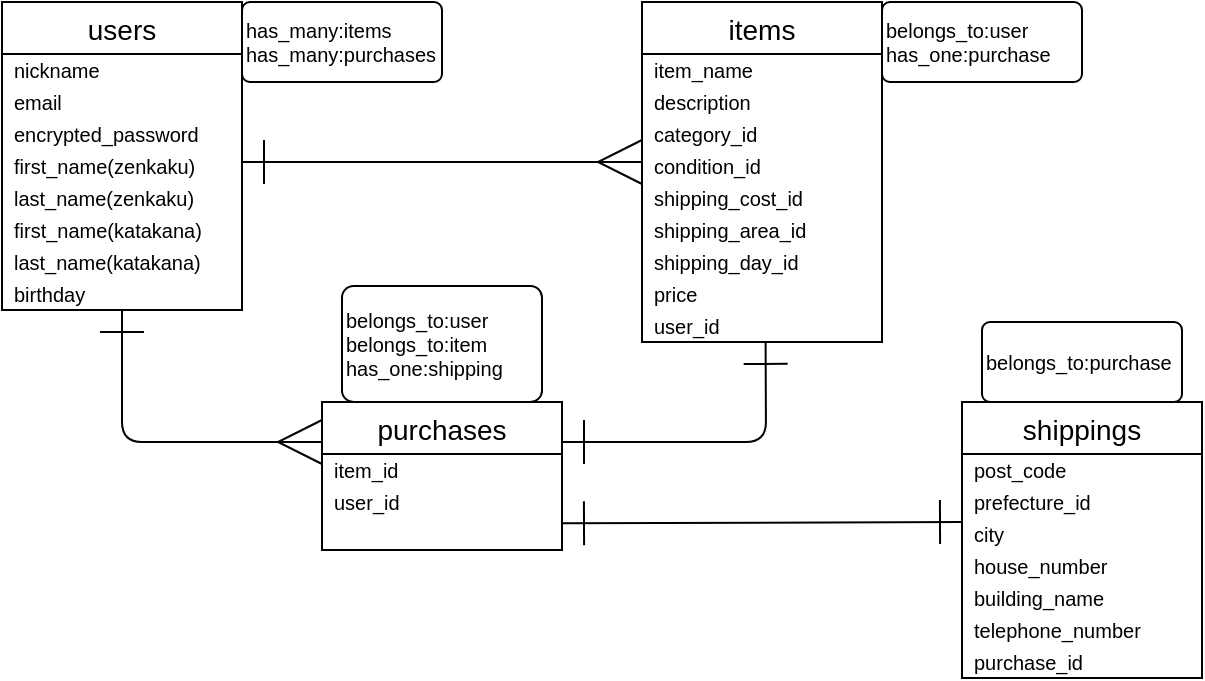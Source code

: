 <mxfile>
    <diagram id="QptmP-hlCePX6GwE0y48" name="ページ1">
        <mxGraphModel dx="838" dy="349" grid="1" gridSize="10" guides="1" tooltips="1" connect="1" arrows="1" fold="1" page="1" pageScale="1" pageWidth="827" pageHeight="1169" math="0" shadow="0">
            <root>
                <mxCell id="0"/>
                <mxCell id="1" parent="0"/>
                <mxCell id="2" value="users" style="swimlane;fontStyle=0;childLayout=stackLayout;horizontal=1;startSize=26;horizontalStack=0;resizeParent=1;resizeParentMax=0;resizeLast=0;collapsible=1;marginBottom=0;align=center;fontSize=14;spacing=0;" parent="1" vertex="1">
                    <mxGeometry x="40" y="40" width="120" height="154" as="geometry"/>
                </mxCell>
                <mxCell id="3" value="nickname" style="text;strokeColor=none;fillColor=none;spacingLeft=4;spacingRight=4;overflow=hidden;rotatable=0;points=[[0,0.5],[1,0.5]];portConstraint=eastwest;fontSize=10;verticalAlign=middle;" parent="2" vertex="1">
                    <mxGeometry y="26" width="120" height="16" as="geometry"/>
                </mxCell>
                <mxCell id="4" value="email" style="text;strokeColor=none;fillColor=none;spacingLeft=4;spacingRight=4;overflow=hidden;rotatable=0;points=[[0,0.5],[1,0.5]];portConstraint=eastwest;fontSize=10;verticalAlign=middle;" parent="2" vertex="1">
                    <mxGeometry y="42" width="120" height="16" as="geometry"/>
                </mxCell>
                <mxCell id="5" value="encrypted_password" style="text;strokeColor=none;fillColor=none;spacingLeft=4;spacingRight=4;overflow=hidden;rotatable=0;points=[[0,0.5],[1,0.5]];portConstraint=eastwest;fontSize=10;verticalAlign=middle;" parent="2" vertex="1">
                    <mxGeometry y="58" width="120" height="16" as="geometry"/>
                </mxCell>
                <mxCell id="30" value="first_name(zenkaku) " style="text;strokeColor=none;fillColor=none;spacingLeft=4;spacingRight=4;overflow=hidden;rotatable=0;points=[[0,0.5],[1,0.5]];portConstraint=eastwest;fontSize=10;verticalAlign=middle;" parent="2" vertex="1">
                    <mxGeometry y="74" width="120" height="16" as="geometry"/>
                </mxCell>
                <mxCell id="37" value="last_name(zenkaku)" style="text;strokeColor=none;fillColor=none;spacingLeft=4;spacingRight=4;overflow=hidden;rotatable=0;points=[[0,0.5],[1,0.5]];portConstraint=eastwest;fontSize=10;verticalAlign=middle;" parent="2" vertex="1">
                    <mxGeometry y="90" width="120" height="16" as="geometry"/>
                </mxCell>
                <mxCell id="65" value="first_name(katakana) " style="text;strokeColor=none;fillColor=none;spacingLeft=4;spacingRight=4;overflow=hidden;rotatable=0;points=[[0,0.5],[1,0.5]];portConstraint=eastwest;fontSize=10;verticalAlign=middle;" parent="2" vertex="1">
                    <mxGeometry y="106" width="120" height="16" as="geometry"/>
                </mxCell>
                <mxCell id="66" value="last_name(katakana)" style="text;strokeColor=none;fillColor=none;spacingLeft=4;spacingRight=4;overflow=hidden;rotatable=0;points=[[0,0.5],[1,0.5]];portConstraint=eastwest;fontSize=10;verticalAlign=middle;" parent="2" vertex="1">
                    <mxGeometry y="122" width="120" height="16" as="geometry"/>
                </mxCell>
                <mxCell id="64" value="birthday" style="text;strokeColor=none;fillColor=none;spacingLeft=4;spacingRight=4;overflow=hidden;rotatable=0;points=[[0,0.5],[1,0.5]];portConstraint=eastwest;fontSize=10;verticalAlign=middle;" parent="2" vertex="1">
                    <mxGeometry y="138" width="120" height="16" as="geometry"/>
                </mxCell>
                <mxCell id="15" value="items" style="swimlane;fontStyle=0;childLayout=stackLayout;horizontal=1;startSize=26;horizontalStack=0;resizeParent=1;resizeParentMax=0;resizeLast=0;collapsible=1;marginBottom=0;align=center;fontSize=14;spacing=0;" parent="1" vertex="1">
                    <mxGeometry x="360" y="40" width="120" height="170" as="geometry"/>
                </mxCell>
                <mxCell id="31" value="item_name" style="text;strokeColor=none;fillColor=none;spacingLeft=4;spacingRight=4;overflow=hidden;rotatable=0;points=[[0,0.5],[1,0.5]];portConstraint=eastwest;fontSize=10;verticalAlign=middle;" parent="15" vertex="1">
                    <mxGeometry y="26" width="120" height="16" as="geometry"/>
                </mxCell>
                <mxCell id="17" value="description" style="text;strokeColor=none;fillColor=none;spacingLeft=4;spacingRight=4;overflow=hidden;rotatable=0;points=[[0,0.5],[1,0.5]];portConstraint=eastwest;fontSize=10;verticalAlign=middle;" parent="15" vertex="1">
                    <mxGeometry y="42" width="120" height="16" as="geometry"/>
                </mxCell>
                <mxCell id="40" value="category_id" style="text;strokeColor=none;fillColor=none;spacingLeft=4;spacingRight=4;overflow=hidden;rotatable=0;points=[[0,0.5],[1,0.5]];portConstraint=eastwest;fontSize=10;verticalAlign=middle;" parent="15" vertex="1">
                    <mxGeometry y="58" width="120" height="16" as="geometry"/>
                </mxCell>
                <mxCell id="41" value="condition_id" style="text;strokeColor=none;fillColor=none;spacingLeft=4;spacingRight=4;overflow=hidden;rotatable=0;points=[[0,0.5],[1,0.5]];portConstraint=eastwest;fontSize=10;verticalAlign=middle;" parent="15" vertex="1">
                    <mxGeometry y="74" width="120" height="16" as="geometry"/>
                </mxCell>
                <mxCell id="18" value="shipping_cost_id" style="text;strokeColor=none;fillColor=none;spacingLeft=4;spacingRight=4;overflow=hidden;rotatable=0;points=[[0,0.5],[1,0.5]];portConstraint=eastwest;fontSize=10;verticalAlign=middle;" parent="15" vertex="1">
                    <mxGeometry y="90" width="120" height="16" as="geometry"/>
                </mxCell>
                <mxCell id="69" value="shipping_area_id" style="text;strokeColor=none;fillColor=none;spacingLeft=4;spacingRight=4;overflow=hidden;rotatable=0;points=[[0,0.5],[1,0.5]];portConstraint=eastwest;fontSize=10;verticalAlign=middle;" parent="15" vertex="1">
                    <mxGeometry y="106" width="120" height="16" as="geometry"/>
                </mxCell>
                <mxCell id="68" value="shipping_day_id" style="text;strokeColor=none;fillColor=none;spacingLeft=4;spacingRight=4;overflow=hidden;rotatable=0;points=[[0,0.5],[1,0.5]];portConstraint=eastwest;fontSize=10;verticalAlign=middle;" parent="15" vertex="1">
                    <mxGeometry y="122" width="120" height="16" as="geometry"/>
                </mxCell>
                <mxCell id="19" value="price" style="text;strokeColor=none;fillColor=none;spacingLeft=4;spacingRight=4;overflow=hidden;rotatable=0;points=[[0,0.5],[1,0.5]];portConstraint=eastwest;fontSize=10;verticalAlign=middle;" parent="15" vertex="1">
                    <mxGeometry y="138" width="120" height="16" as="geometry"/>
                </mxCell>
                <mxCell id="29" value="user_id" style="text;strokeColor=none;fillColor=none;spacingLeft=4;spacingRight=4;overflow=hidden;rotatable=0;points=[[0,0.5],[1,0.5]];portConstraint=eastwest;fontSize=10;verticalAlign=middle;" parent="15" vertex="1">
                    <mxGeometry y="154" width="120" height="16" as="geometry"/>
                </mxCell>
                <mxCell id="20" value="purchases" style="swimlane;fontStyle=0;childLayout=stackLayout;horizontal=1;startSize=26;horizontalStack=0;resizeParent=1;resizeParentMax=0;resizeLast=0;collapsible=1;marginBottom=0;align=center;fontSize=14;spacing=0;" parent="1" vertex="1">
                    <mxGeometry x="200" y="240" width="120" height="74" as="geometry"/>
                </mxCell>
                <mxCell id="32" value="item_id" style="text;strokeColor=none;fillColor=none;spacingLeft=4;spacingRight=4;overflow=hidden;rotatable=0;points=[[0,0.5],[1,0.5]];portConstraint=eastwest;fontSize=10;verticalAlign=middle;" parent="20" vertex="1">
                    <mxGeometry y="26" width="120" height="16" as="geometry"/>
                </mxCell>
                <mxCell id="42" value="user_id" style="text;strokeColor=none;fillColor=none;spacingLeft=4;spacingRight=4;overflow=hidden;rotatable=0;points=[[0,0.5],[1,0.5]];portConstraint=eastwest;fontSize=10;verticalAlign=middle;" parent="20" vertex="1">
                    <mxGeometry y="42" width="120" height="16" as="geometry"/>
                </mxCell>
                <mxCell id="76" value=" " style="text;strokeColor=none;fillColor=none;spacingLeft=4;spacingRight=4;overflow=hidden;rotatable=0;points=[[0,0.5],[1,0.5]];portConstraint=eastwest;fontSize=10;verticalAlign=middle;" vertex="1" parent="20">
                    <mxGeometry y="58" width="120" height="16" as="geometry"/>
                </mxCell>
                <mxCell id="34" style="edgeStyle=none;html=1;startArrow=ERone;startFill=0;endArrow=ERmany;endFill=0;startSize=20;endSize=20;sourcePerimeterSpacing=0;targetPerimeterSpacing=0;" parent="1" edge="1">
                    <mxGeometry relative="1" as="geometry">
                        <mxPoint x="160" y="120" as="sourcePoint"/>
                        <mxPoint x="360" y="120" as="targetPoint"/>
                        <Array as="points">
                            <mxPoint x="320" y="120"/>
                        </Array>
                    </mxGeometry>
                </mxCell>
                <mxCell id="35" style="edgeStyle=none;html=1;startArrow=ERmany;startFill=0;endArrow=ERone;endFill=0;startSize=20;endSize=20;sourcePerimeterSpacing=0;targetPerimeterSpacing=0;" parent="1" edge="1">
                    <mxGeometry relative="1" as="geometry">
                        <mxPoint x="100" y="194" as="targetPoint"/>
                        <mxPoint x="200" y="260" as="sourcePoint"/>
                        <Array as="points">
                            <mxPoint x="100" y="260"/>
                        </Array>
                    </mxGeometry>
                </mxCell>
                <mxCell id="36" style="edgeStyle=none;html=1;startArrow=ERone;startFill=0;endArrow=ERone;endFill=0;startSize=20;endSize=20;sourcePerimeterSpacing=0;targetPerimeterSpacing=0;exitX=1;exitY=0.5;exitDx=0;exitDy=0;entryX=0.515;entryY=0.996;entryDx=0;entryDy=0;entryPerimeter=0;" parent="1" edge="1" target="29">
                    <mxGeometry relative="1" as="geometry">
                        <mxPoint x="320" y="260" as="sourcePoint"/>
                        <mxPoint x="420" y="280" as="targetPoint"/>
                        <Array as="points">
                            <mxPoint x="390" y="260"/>
                            <mxPoint x="422" y="260"/>
                        </Array>
                    </mxGeometry>
                </mxCell>
                <mxCell id="46" value="has_many:items&lt;br&gt;has_many:purchases" style="rounded=1;arcSize=10;whiteSpace=wrap;html=1;align=left;fontSize=10;" parent="1" vertex="1">
                    <mxGeometry x="160" y="40" width="100" height="40" as="geometry"/>
                </mxCell>
                <mxCell id="47" value="belongs_to:user&lt;br&gt;has_one:purchase" style="rounded=1;arcSize=10;whiteSpace=wrap;html=1;align=left;fontSize=10;" parent="1" vertex="1">
                    <mxGeometry x="480" y="40" width="100" height="40" as="geometry"/>
                </mxCell>
                <mxCell id="48" value="belongs_to:user&lt;br&gt;belongs_to:item&lt;br&gt;has_one:shipping" style="rounded=1;arcSize=10;whiteSpace=wrap;html=1;align=left;fontSize=10;" parent="1" vertex="1">
                    <mxGeometry x="210" y="182" width="100" height="58" as="geometry"/>
                </mxCell>
                <mxCell id="49" value="shippings" style="swimlane;fontStyle=0;childLayout=stackLayout;horizontal=1;startSize=26;horizontalStack=0;resizeParent=1;resizeParentMax=0;resizeLast=0;collapsible=1;marginBottom=0;align=center;fontSize=14;spacing=0;" parent="1" vertex="1">
                    <mxGeometry x="520" y="240" width="120" height="138" as="geometry"/>
                </mxCell>
                <mxCell id="73" value="post_code" style="text;strokeColor=none;fillColor=none;spacingLeft=4;spacingRight=4;overflow=hidden;rotatable=0;points=[[0,0.5],[1,0.5]];portConstraint=eastwest;fontSize=10;verticalAlign=middle;" parent="49" vertex="1">
                    <mxGeometry y="26" width="120" height="16" as="geometry"/>
                </mxCell>
                <mxCell id="51" value="prefecture_id" style="text;strokeColor=none;fillColor=none;spacingLeft=4;spacingRight=4;overflow=hidden;rotatable=0;points=[[0,0.5],[1,0.5]];portConstraint=eastwest;fontSize=10;verticalAlign=middle;" parent="49" vertex="1">
                    <mxGeometry y="42" width="120" height="16" as="geometry"/>
                </mxCell>
                <mxCell id="52" value="city" style="text;strokeColor=none;fillColor=none;spacingLeft=4;spacingRight=4;overflow=hidden;rotatable=0;points=[[0,0.5],[1,0.5]];portConstraint=eastwest;fontSize=10;verticalAlign=middle;" parent="49" vertex="1">
                    <mxGeometry y="58" width="120" height="16" as="geometry"/>
                </mxCell>
                <mxCell id="53" value="house_number" style="text;strokeColor=none;fillColor=none;spacingLeft=4;spacingRight=4;overflow=hidden;rotatable=0;points=[[0,0.5],[1,0.5]];portConstraint=eastwest;fontSize=10;verticalAlign=middle;" parent="49" vertex="1">
                    <mxGeometry y="74" width="120" height="16" as="geometry"/>
                </mxCell>
                <mxCell id="71" value="building_name" style="text;strokeColor=none;fillColor=none;spacingLeft=4;spacingRight=4;overflow=hidden;rotatable=0;points=[[0,0.5],[1,0.5]];portConstraint=eastwest;fontSize=10;verticalAlign=middle;" parent="49" vertex="1">
                    <mxGeometry y="90" width="120" height="16" as="geometry"/>
                </mxCell>
                <mxCell id="54" value="telephone_number" style="text;strokeColor=none;fillColor=none;spacingLeft=4;spacingRight=4;overflow=hidden;rotatable=0;points=[[0,0.5],[1,0.5]];portConstraint=eastwest;fontSize=10;verticalAlign=middle;" parent="49" vertex="1">
                    <mxGeometry y="106" width="120" height="16" as="geometry"/>
                </mxCell>
                <mxCell id="57" value="purchase_id" style="text;strokeColor=none;fillColor=none;spacingLeft=4;spacingRight=4;overflow=hidden;rotatable=0;points=[[0,0.5],[1,0.5]];portConstraint=eastwest;fontSize=10;verticalAlign=middle;" parent="49" vertex="1">
                    <mxGeometry y="122" width="120" height="16" as="geometry"/>
                </mxCell>
                <mxCell id="59" style="edgeStyle=none;html=1;exitX=0.979;exitY=0.041;exitDx=0;exitDy=0;fontSize=10;startArrow=ERone;startFill=0;endArrow=ERone;endFill=0;startSize=20;endSize=20;sourcePerimeterSpacing=0;targetPerimeterSpacing=0;exitPerimeter=0;" parent="1" edge="1">
                    <mxGeometry relative="1" as="geometry">
                        <mxPoint x="320.0" y="300.656" as="sourcePoint"/>
                        <mxPoint x="520" y="300" as="targetPoint"/>
                    </mxGeometry>
                </mxCell>
                <mxCell id="61" value="belongs_to:purchase" style="rounded=1;arcSize=10;whiteSpace=wrap;html=1;align=left;fontSize=10;" parent="1" vertex="1">
                    <mxGeometry x="530" y="200" width="100" height="40" as="geometry"/>
                </mxCell>
            </root>
        </mxGraphModel>
    </diagram>
</mxfile>